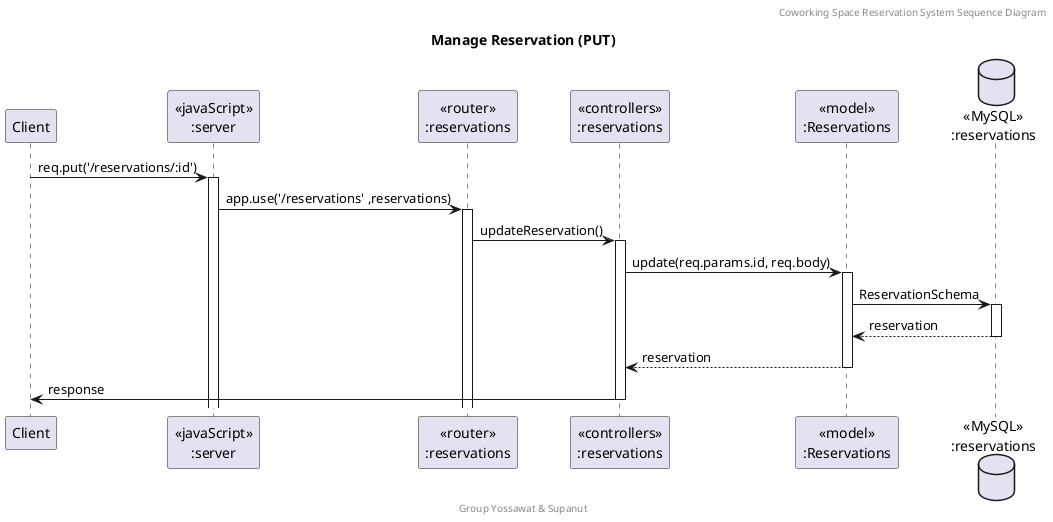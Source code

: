@startuml Manage Reservation (PUT)

header Coworking Space Reservation System Sequence Diagram
footer Group Yossawat & Supanut
title "Manage Reservation (PUT)"

participant "Client" as client
participant "<<javaScript>>\n:server" as server
participant "<<router>>\n:reservations" as routerReservations
participant "<<controllers>>\n:reservations" as controllersReservations
participant "<<model>>\n:Reservations" as modelReservation
database "<<MySQL>>\n:reservations" as ReservationsDatabase

client -> server ++:req.put('/reservations/:id')
server -> routerReservations ++:app.use('/reservations' ,reservations)
routerReservations -> controllersReservations ++: updateReservation()
controllersReservations -> modelReservation ++: update(req.params.id, req.body)
modelReservation -> ReservationsDatabase ++: ReservationSchema
ReservationsDatabase --> modelReservation --: reservation
controllersReservations <-- modelReservation --: reservation
controllersReservations -> client --:response

@enduml
